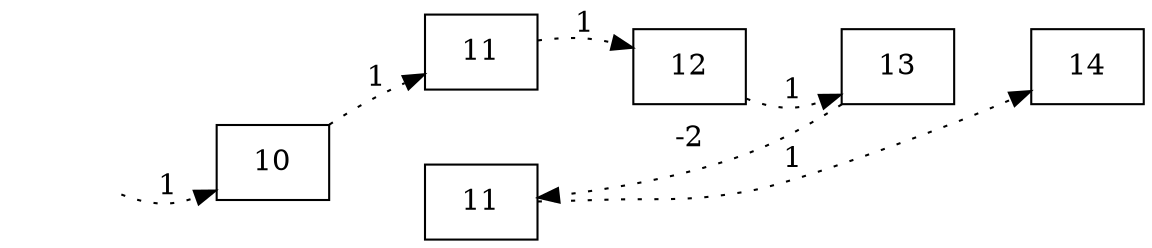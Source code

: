 digraph G {
    rankdir = LR;
    node [shape=rect, label=""];

    C0 [shape="none"];
    C1[label="10"];
    {
        rank = same;
        C2[label="11"];
        C3[label="11"];
    }
    C4[label="12"];
    C5[label="13"];
    C6[label="14"];
    edge [weight=1000, style="invis"];
    C0 -> C1 -> C2 -> C3;
    C1 -> C3;
    C3 -> C4;
    C2 -> C4 -> C5 -> C6;
    edge [weight=0, style="dotted"];
    C0 -> C1 [label="1"];
    C1 -> C2 [label="1"];
    C2 -> C4 [label="1"];
    C4 -> C5 [label="1"];
    C5 -> C3 [label="-2"];
    C3 -> C6 [label="1"];

}
